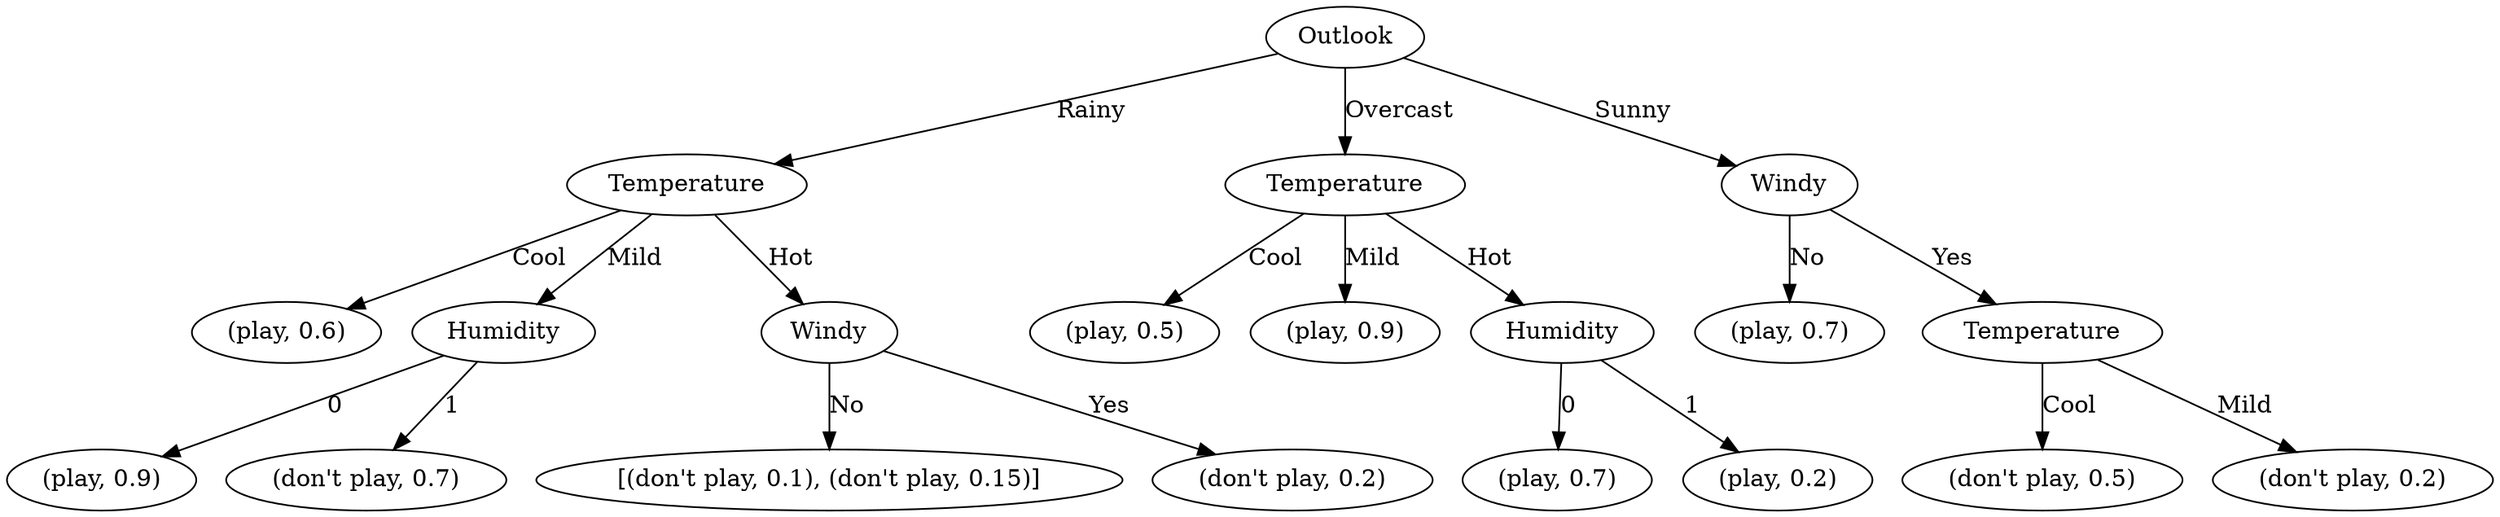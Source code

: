 digraph {
0 [label="Outlook"];
1 [label="Temperature"];
2 [label="(play, 0.6)"];
1 -> 2 [label="Cool"];
3 [label="Humidity"];
4 [label="(play, 0.9)"];
3 -> 4 [label="0"];
5 [label="(don't play, 0.7)"];
3 -> 5 [label="1"];
1 -> 3 [label="Mild"];
6 [label="Windy"];
7 [label="[(don't play, 0.1), (don't play, 0.15)]"];
6 -> 7 [label="No"];
8 [label="(don't play, 0.2)"];
6 -> 8 [label="Yes"];
1 -> 6 [label="Hot"];
0 -> 1 [label="Rainy"];
9 [label="Temperature"];
10 [label="(play, 0.5)"];
9 -> 10 [label="Cool"];
11 [label="(play, 0.9)"];
9 -> 11 [label="Mild"];
12 [label="Humidity"];
13 [label="(play, 0.7)"];
12 -> 13 [label="0"];
14 [label="(play, 0.2)"];
12 -> 14 [label="1"];
9 -> 12 [label="Hot"];
0 -> 9 [label="Overcast"];
15 [label="Windy"];
16 [label="(play, 0.7)"];
15 -> 16 [label="No"];
17 [label="Temperature"];
18 [label="(don't play, 0.5)"];
17 -> 18 [label="Cool"];
19 [label="(don't play, 0.2)"];
17 -> 19 [label="Mild"];
15 -> 17 [label="Yes"];
0 -> 15 [label="Sunny"];

}